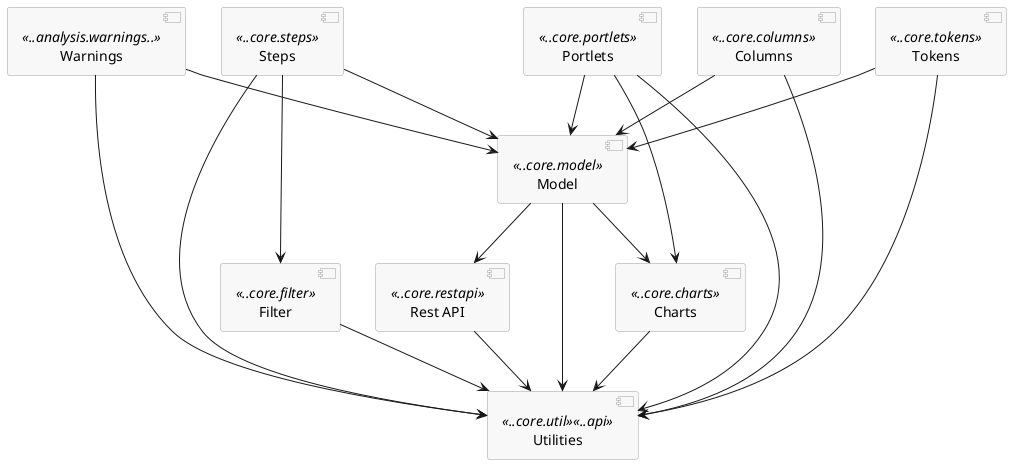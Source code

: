 @startuml

skinparam componentStyle uml2
skinparam component {
  BorderColor #a0a0a0
  BackgroundColor #f8f8f8
}

[Warnings] <<..analysis.warnings..>>
[Steps] <<..core.steps>>

[Model] <<..core.model>>

[Charts] <<..core.charts>>
[Filter] <<..core.filter>>
[Portlets] <<..core.portlets>>
[Columns] <<..core.columns>>
[Rest API] <<..core.restapi>>
[Tokens] <<..core.tokens>>
[Utilities] <<..core.util>> <<..api>>

[Warnings] --> [Utilities]
[Warnings] --> [Model]

[Steps] --> [Utilities]
[Steps] --> [Model]
[Steps] ---> [Filter]

[Tokens] --> [Model]
[Tokens] --> [Utilities]

[Portlets] --> [Model]
[Portlets] --> [Utilities]
[Portlets] --> [Charts]

[Columns] --> [Model]
[Columns] --> [Utilities]

[Model] --> [Utilities]
[Model] --> [Charts]
[Model] --> [Rest API]

[Charts] --> [Utilities]
[Rest API] --> [Utilities]
[Filter] --> [Utilities]

@enduml
